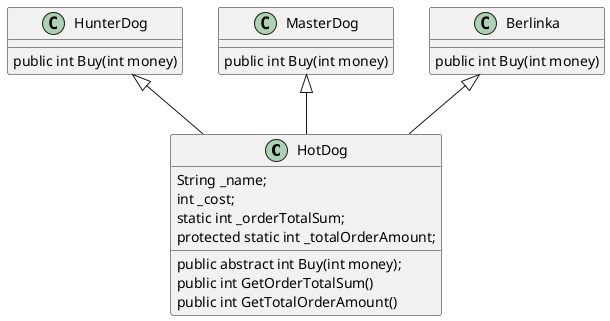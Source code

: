 @startuml
'https://plantuml.com/class-diagram

abstract class HotDog
class HunterDog
class MasterDog
class Berlinka

Berlinka <|-- HotDog
MasterDog <|-- HotDog
HunterDog <|-- HotDog
class HotDog{
    String _name;
    int _cost;
    static int _orderTotalSum;
    protected static int _totalOrderAmount;
    public abstract int Buy(int money);
    public int GetOrderTotalSum()
    public int GetTotalOrderAmount()
}

class HunterDog{
    public int Buy(int money)
}

class MasterDog{
    public int Buy(int money)
}

class Berlinka{
    public int Buy(int money)
}
@enduml